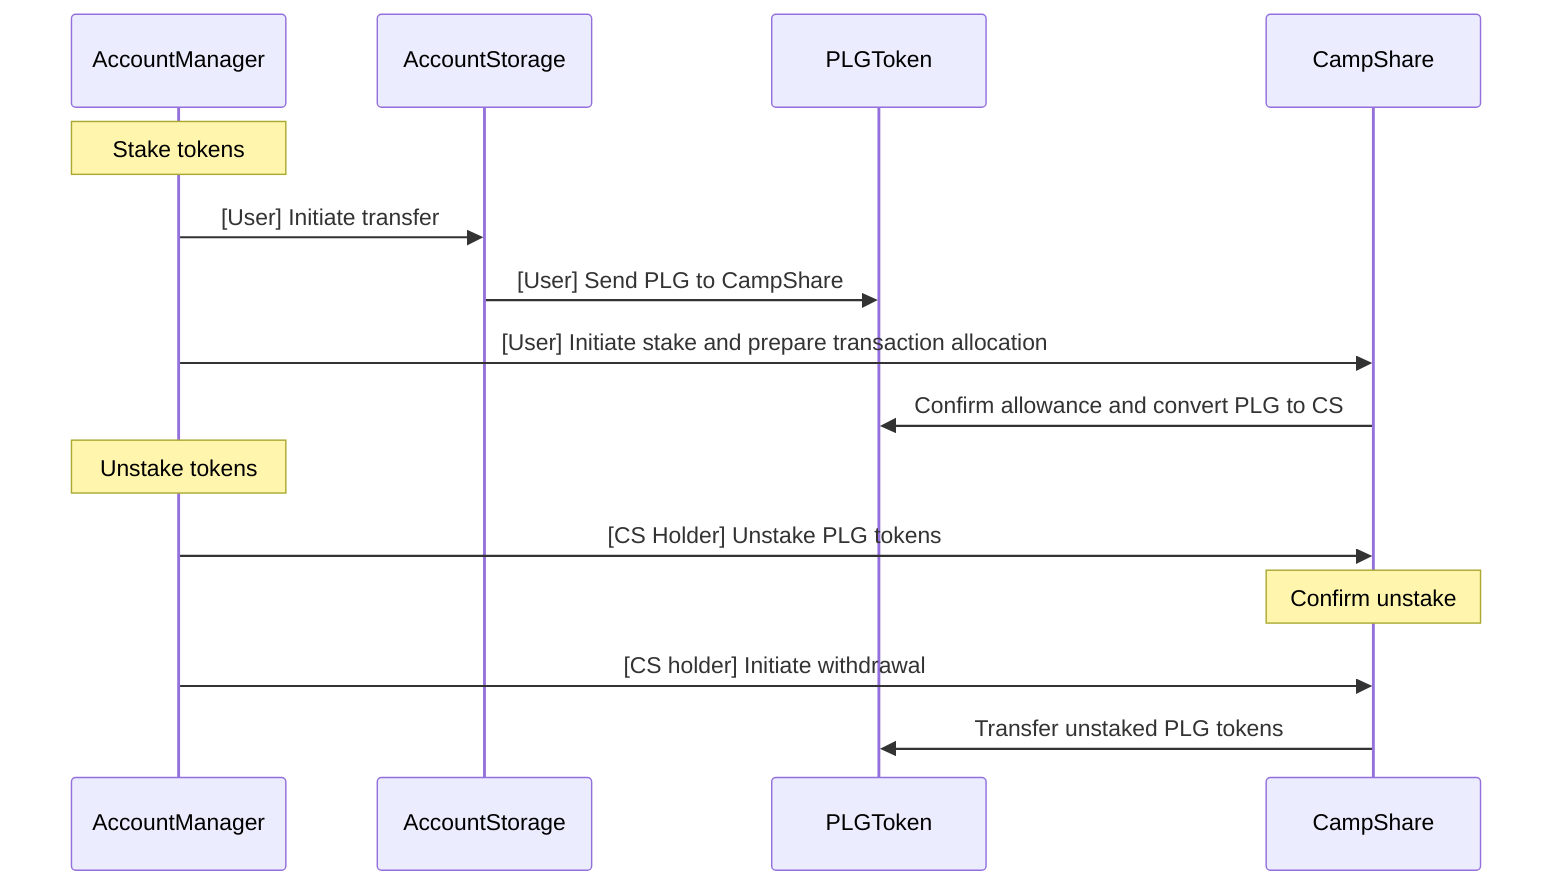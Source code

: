 sequenceDiagram
  Note over AccountManager: Stake tokens
  AccountManager ->> AccountStorage: [User] Initiate transfer
  AccountStorage ->> PLGToken: [User] Send PLG to CampShare
  AccountManager ->> CampShare: [User] Initiate stake and prepare transaction allocation
  CampShare ->> PLGToken: Confirm allowance and convert PLG to CS
  Note over AccountManager: Unstake tokens
  AccountManager ->> CampShare: [CS Holder] Unstake PLG tokens
  Note over CampShare: Confirm unstake
  AccountManager ->> CampShare: [CS holder] Initiate withdrawal
  CampShare ->> PLGToken: Transfer unstaked PLG tokens